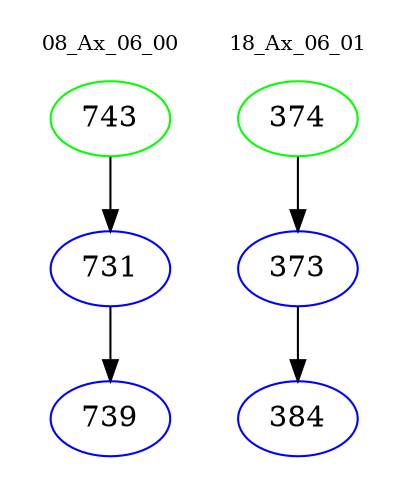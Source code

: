 digraph{
subgraph cluster_0 {
color = white
label = "08_Ax_06_00";
fontsize=10;
T0_743 [label="743", color="green"]
T0_743 -> T0_731 [color="black"]
T0_731 [label="731", color="blue"]
T0_731 -> T0_739 [color="black"]
T0_739 [label="739", color="blue"]
}
subgraph cluster_1 {
color = white
label = "18_Ax_06_01";
fontsize=10;
T1_374 [label="374", color="green"]
T1_374 -> T1_373 [color="black"]
T1_373 [label="373", color="blue"]
T1_373 -> T1_384 [color="black"]
T1_384 [label="384", color="blue"]
}
}
